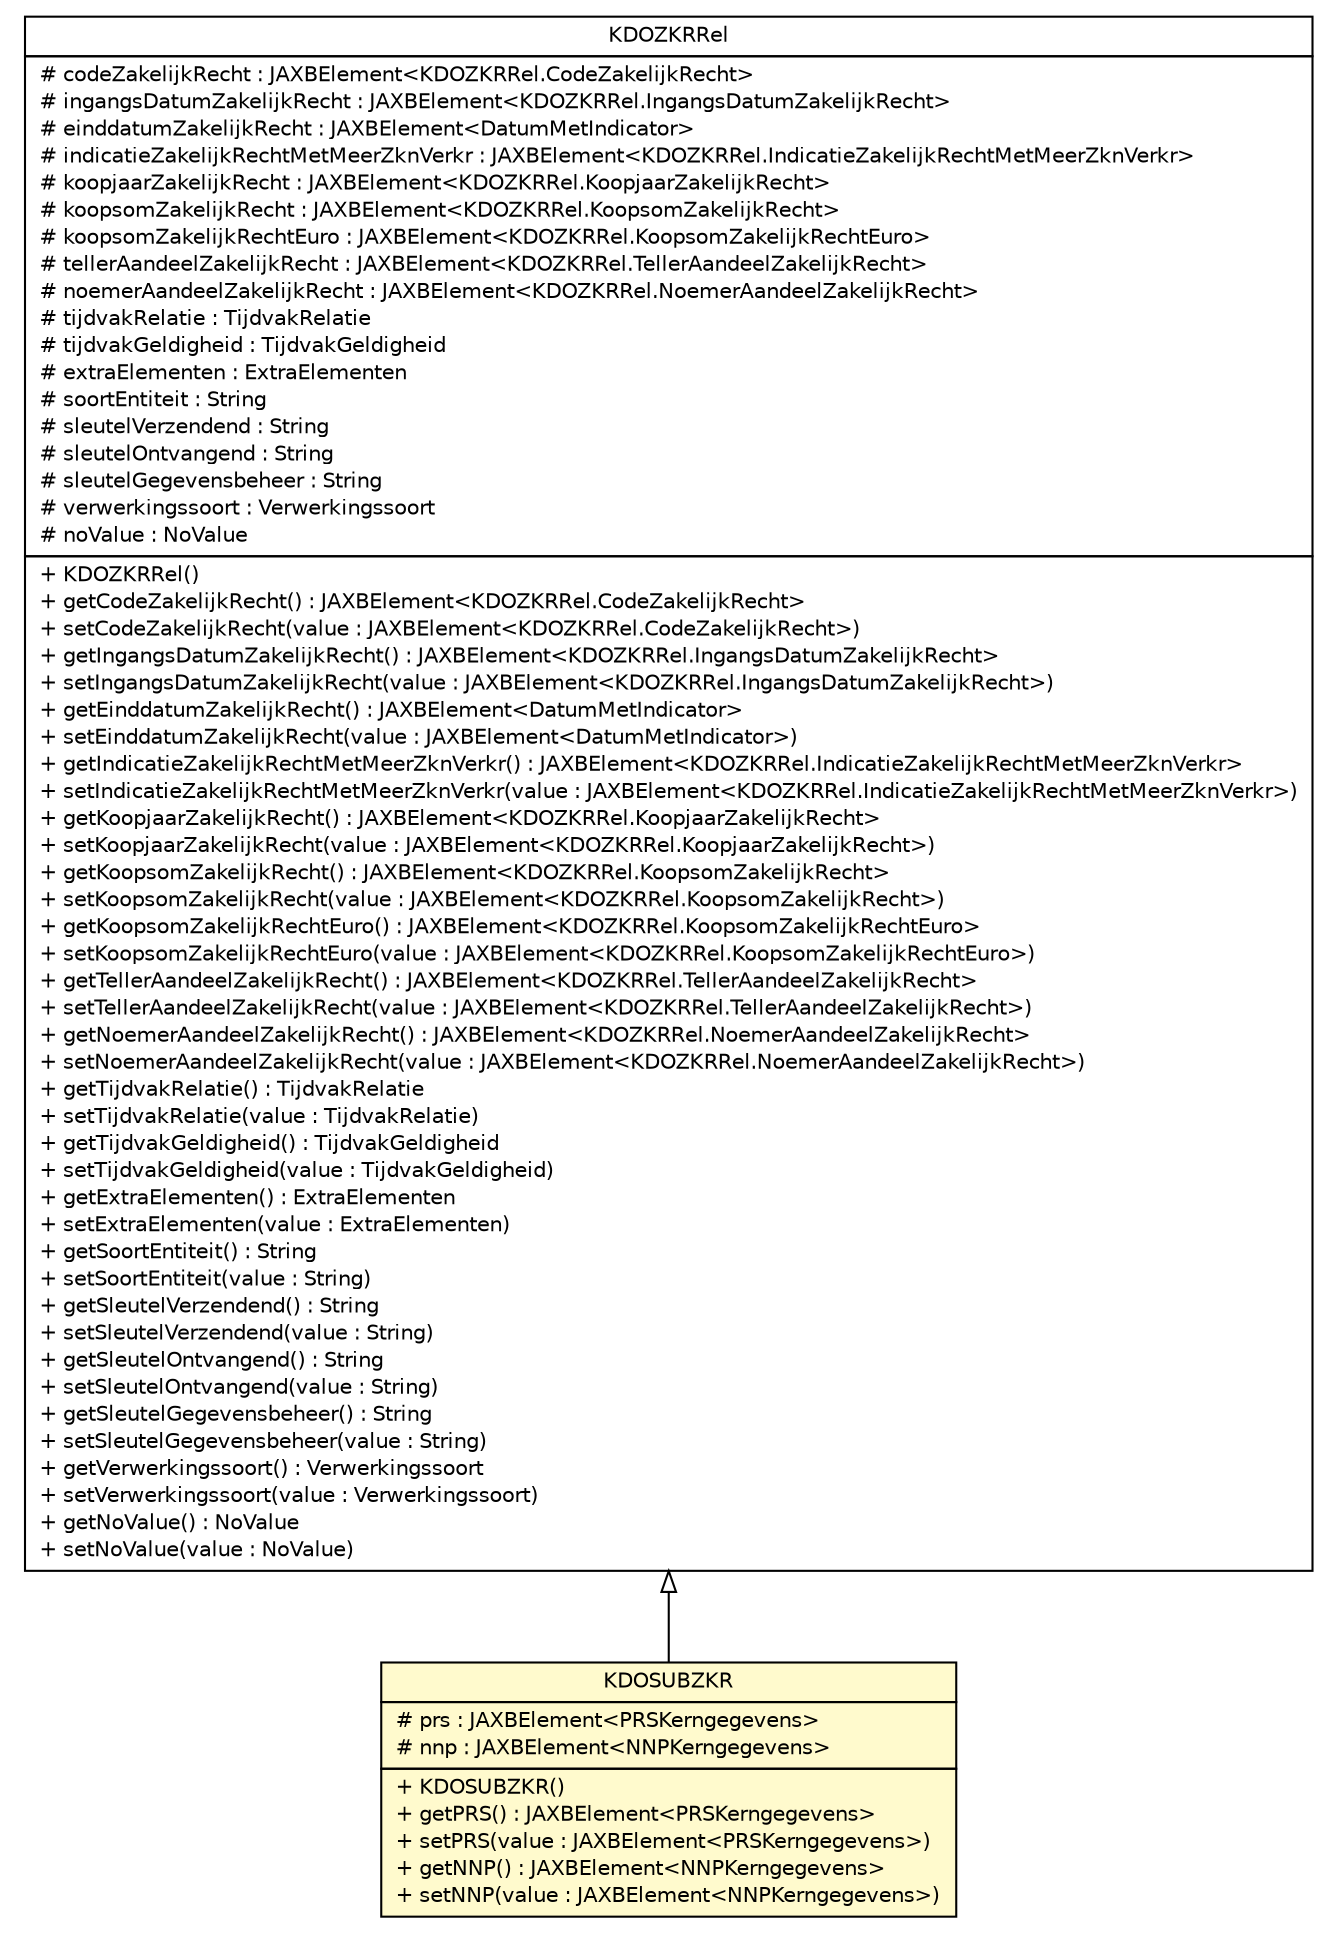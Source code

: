 #!/usr/local/bin/dot
#
# Class diagram 
# Generated by UMLGraph version R5_6-24-gf6e263 (http://www.umlgraph.org/)
#

digraph G {
	edge [fontname="Helvetica",fontsize=10,labelfontname="Helvetica",labelfontsize=10];
	node [fontname="Helvetica",fontsize=10,shape=plaintext];
	nodesep=0.25;
	ranksep=0.5;
	// nl.egem.stuf.sector.bg._0204.KDOKennisgeving.KDOSUBZKR
	c88162 [label=<<table title="nl.egem.stuf.sector.bg._0204.KDOKennisgeving.KDOSUBZKR" border="0" cellborder="1" cellspacing="0" cellpadding="2" port="p" bgcolor="lemonChiffon" href="./KDOKennisgeving.KDOSUBZKR.html">
		<tr><td><table border="0" cellspacing="0" cellpadding="1">
<tr><td align="center" balign="center"> KDOSUBZKR </td></tr>
		</table></td></tr>
		<tr><td><table border="0" cellspacing="0" cellpadding="1">
<tr><td align="left" balign="left"> # prs : JAXBElement&lt;PRSKerngegevens&gt; </td></tr>
<tr><td align="left" balign="left"> # nnp : JAXBElement&lt;NNPKerngegevens&gt; </td></tr>
		</table></td></tr>
		<tr><td><table border="0" cellspacing="0" cellpadding="1">
<tr><td align="left" balign="left"> + KDOSUBZKR() </td></tr>
<tr><td align="left" balign="left"> + getPRS() : JAXBElement&lt;PRSKerngegevens&gt; </td></tr>
<tr><td align="left" balign="left"> + setPRS(value : JAXBElement&lt;PRSKerngegevens&gt;) </td></tr>
<tr><td align="left" balign="left"> + getNNP() : JAXBElement&lt;NNPKerngegevens&gt; </td></tr>
<tr><td align="left" balign="left"> + setNNP(value : JAXBElement&lt;NNPKerngegevens&gt;) </td></tr>
		</table></td></tr>
		</table>>, URL="./KDOKennisgeving.KDOSUBZKR.html", fontname="Helvetica", fontcolor="black", fontsize=10.0];
	// nl.egem.stuf.sector.bg._0204.KDOZKRRel
	c88243 [label=<<table title="nl.egem.stuf.sector.bg._0204.KDOZKRRel" border="0" cellborder="1" cellspacing="0" cellpadding="2" port="p" href="./KDOZKRRel.html">
		<tr><td><table border="0" cellspacing="0" cellpadding="1">
<tr><td align="center" balign="center"> KDOZKRRel </td></tr>
		</table></td></tr>
		<tr><td><table border="0" cellspacing="0" cellpadding="1">
<tr><td align="left" balign="left"> # codeZakelijkRecht : JAXBElement&lt;KDOZKRRel.CodeZakelijkRecht&gt; </td></tr>
<tr><td align="left" balign="left"> # ingangsDatumZakelijkRecht : JAXBElement&lt;KDOZKRRel.IngangsDatumZakelijkRecht&gt; </td></tr>
<tr><td align="left" balign="left"> # einddatumZakelijkRecht : JAXBElement&lt;DatumMetIndicator&gt; </td></tr>
<tr><td align="left" balign="left"> # indicatieZakelijkRechtMetMeerZknVerkr : JAXBElement&lt;KDOZKRRel.IndicatieZakelijkRechtMetMeerZknVerkr&gt; </td></tr>
<tr><td align="left" balign="left"> # koopjaarZakelijkRecht : JAXBElement&lt;KDOZKRRel.KoopjaarZakelijkRecht&gt; </td></tr>
<tr><td align="left" balign="left"> # koopsomZakelijkRecht : JAXBElement&lt;KDOZKRRel.KoopsomZakelijkRecht&gt; </td></tr>
<tr><td align="left" balign="left"> # koopsomZakelijkRechtEuro : JAXBElement&lt;KDOZKRRel.KoopsomZakelijkRechtEuro&gt; </td></tr>
<tr><td align="left" balign="left"> # tellerAandeelZakelijkRecht : JAXBElement&lt;KDOZKRRel.TellerAandeelZakelijkRecht&gt; </td></tr>
<tr><td align="left" balign="left"> # noemerAandeelZakelijkRecht : JAXBElement&lt;KDOZKRRel.NoemerAandeelZakelijkRecht&gt; </td></tr>
<tr><td align="left" balign="left"> # tijdvakRelatie : TijdvakRelatie </td></tr>
<tr><td align="left" balign="left"> # tijdvakGeldigheid : TijdvakGeldigheid </td></tr>
<tr><td align="left" balign="left"> # extraElementen : ExtraElementen </td></tr>
<tr><td align="left" balign="left"> # soortEntiteit : String </td></tr>
<tr><td align="left" balign="left"> # sleutelVerzendend : String </td></tr>
<tr><td align="left" balign="left"> # sleutelOntvangend : String </td></tr>
<tr><td align="left" balign="left"> # sleutelGegevensbeheer : String </td></tr>
<tr><td align="left" balign="left"> # verwerkingssoort : Verwerkingssoort </td></tr>
<tr><td align="left" balign="left"> # noValue : NoValue </td></tr>
		</table></td></tr>
		<tr><td><table border="0" cellspacing="0" cellpadding="1">
<tr><td align="left" balign="left"> + KDOZKRRel() </td></tr>
<tr><td align="left" balign="left"> + getCodeZakelijkRecht() : JAXBElement&lt;KDOZKRRel.CodeZakelijkRecht&gt; </td></tr>
<tr><td align="left" balign="left"> + setCodeZakelijkRecht(value : JAXBElement&lt;KDOZKRRel.CodeZakelijkRecht&gt;) </td></tr>
<tr><td align="left" balign="left"> + getIngangsDatumZakelijkRecht() : JAXBElement&lt;KDOZKRRel.IngangsDatumZakelijkRecht&gt; </td></tr>
<tr><td align="left" balign="left"> + setIngangsDatumZakelijkRecht(value : JAXBElement&lt;KDOZKRRel.IngangsDatumZakelijkRecht&gt;) </td></tr>
<tr><td align="left" balign="left"> + getEinddatumZakelijkRecht() : JAXBElement&lt;DatumMetIndicator&gt; </td></tr>
<tr><td align="left" balign="left"> + setEinddatumZakelijkRecht(value : JAXBElement&lt;DatumMetIndicator&gt;) </td></tr>
<tr><td align="left" balign="left"> + getIndicatieZakelijkRechtMetMeerZknVerkr() : JAXBElement&lt;KDOZKRRel.IndicatieZakelijkRechtMetMeerZknVerkr&gt; </td></tr>
<tr><td align="left" balign="left"> + setIndicatieZakelijkRechtMetMeerZknVerkr(value : JAXBElement&lt;KDOZKRRel.IndicatieZakelijkRechtMetMeerZknVerkr&gt;) </td></tr>
<tr><td align="left" balign="left"> + getKoopjaarZakelijkRecht() : JAXBElement&lt;KDOZKRRel.KoopjaarZakelijkRecht&gt; </td></tr>
<tr><td align="left" balign="left"> + setKoopjaarZakelijkRecht(value : JAXBElement&lt;KDOZKRRel.KoopjaarZakelijkRecht&gt;) </td></tr>
<tr><td align="left" balign="left"> + getKoopsomZakelijkRecht() : JAXBElement&lt;KDOZKRRel.KoopsomZakelijkRecht&gt; </td></tr>
<tr><td align="left" balign="left"> + setKoopsomZakelijkRecht(value : JAXBElement&lt;KDOZKRRel.KoopsomZakelijkRecht&gt;) </td></tr>
<tr><td align="left" balign="left"> + getKoopsomZakelijkRechtEuro() : JAXBElement&lt;KDOZKRRel.KoopsomZakelijkRechtEuro&gt; </td></tr>
<tr><td align="left" balign="left"> + setKoopsomZakelijkRechtEuro(value : JAXBElement&lt;KDOZKRRel.KoopsomZakelijkRechtEuro&gt;) </td></tr>
<tr><td align="left" balign="left"> + getTellerAandeelZakelijkRecht() : JAXBElement&lt;KDOZKRRel.TellerAandeelZakelijkRecht&gt; </td></tr>
<tr><td align="left" balign="left"> + setTellerAandeelZakelijkRecht(value : JAXBElement&lt;KDOZKRRel.TellerAandeelZakelijkRecht&gt;) </td></tr>
<tr><td align="left" balign="left"> + getNoemerAandeelZakelijkRecht() : JAXBElement&lt;KDOZKRRel.NoemerAandeelZakelijkRecht&gt; </td></tr>
<tr><td align="left" balign="left"> + setNoemerAandeelZakelijkRecht(value : JAXBElement&lt;KDOZKRRel.NoemerAandeelZakelijkRecht&gt;) </td></tr>
<tr><td align="left" balign="left"> + getTijdvakRelatie() : TijdvakRelatie </td></tr>
<tr><td align="left" balign="left"> + setTijdvakRelatie(value : TijdvakRelatie) </td></tr>
<tr><td align="left" balign="left"> + getTijdvakGeldigheid() : TijdvakGeldigheid </td></tr>
<tr><td align="left" balign="left"> + setTijdvakGeldigheid(value : TijdvakGeldigheid) </td></tr>
<tr><td align="left" balign="left"> + getExtraElementen() : ExtraElementen </td></tr>
<tr><td align="left" balign="left"> + setExtraElementen(value : ExtraElementen) </td></tr>
<tr><td align="left" balign="left"> + getSoortEntiteit() : String </td></tr>
<tr><td align="left" balign="left"> + setSoortEntiteit(value : String) </td></tr>
<tr><td align="left" balign="left"> + getSleutelVerzendend() : String </td></tr>
<tr><td align="left" balign="left"> + setSleutelVerzendend(value : String) </td></tr>
<tr><td align="left" balign="left"> + getSleutelOntvangend() : String </td></tr>
<tr><td align="left" balign="left"> + setSleutelOntvangend(value : String) </td></tr>
<tr><td align="left" balign="left"> + getSleutelGegevensbeheer() : String </td></tr>
<tr><td align="left" balign="left"> + setSleutelGegevensbeheer(value : String) </td></tr>
<tr><td align="left" balign="left"> + getVerwerkingssoort() : Verwerkingssoort </td></tr>
<tr><td align="left" balign="left"> + setVerwerkingssoort(value : Verwerkingssoort) </td></tr>
<tr><td align="left" balign="left"> + getNoValue() : NoValue </td></tr>
<tr><td align="left" balign="left"> + setNoValue(value : NoValue) </td></tr>
		</table></td></tr>
		</table>>, URL="./KDOZKRRel.html", fontname="Helvetica", fontcolor="black", fontsize=10.0];
	//nl.egem.stuf.sector.bg._0204.KDOKennisgeving.KDOSUBZKR extends nl.egem.stuf.sector.bg._0204.KDOZKRRel
	c88243:p -> c88162:p [dir=back,arrowtail=empty];
}

